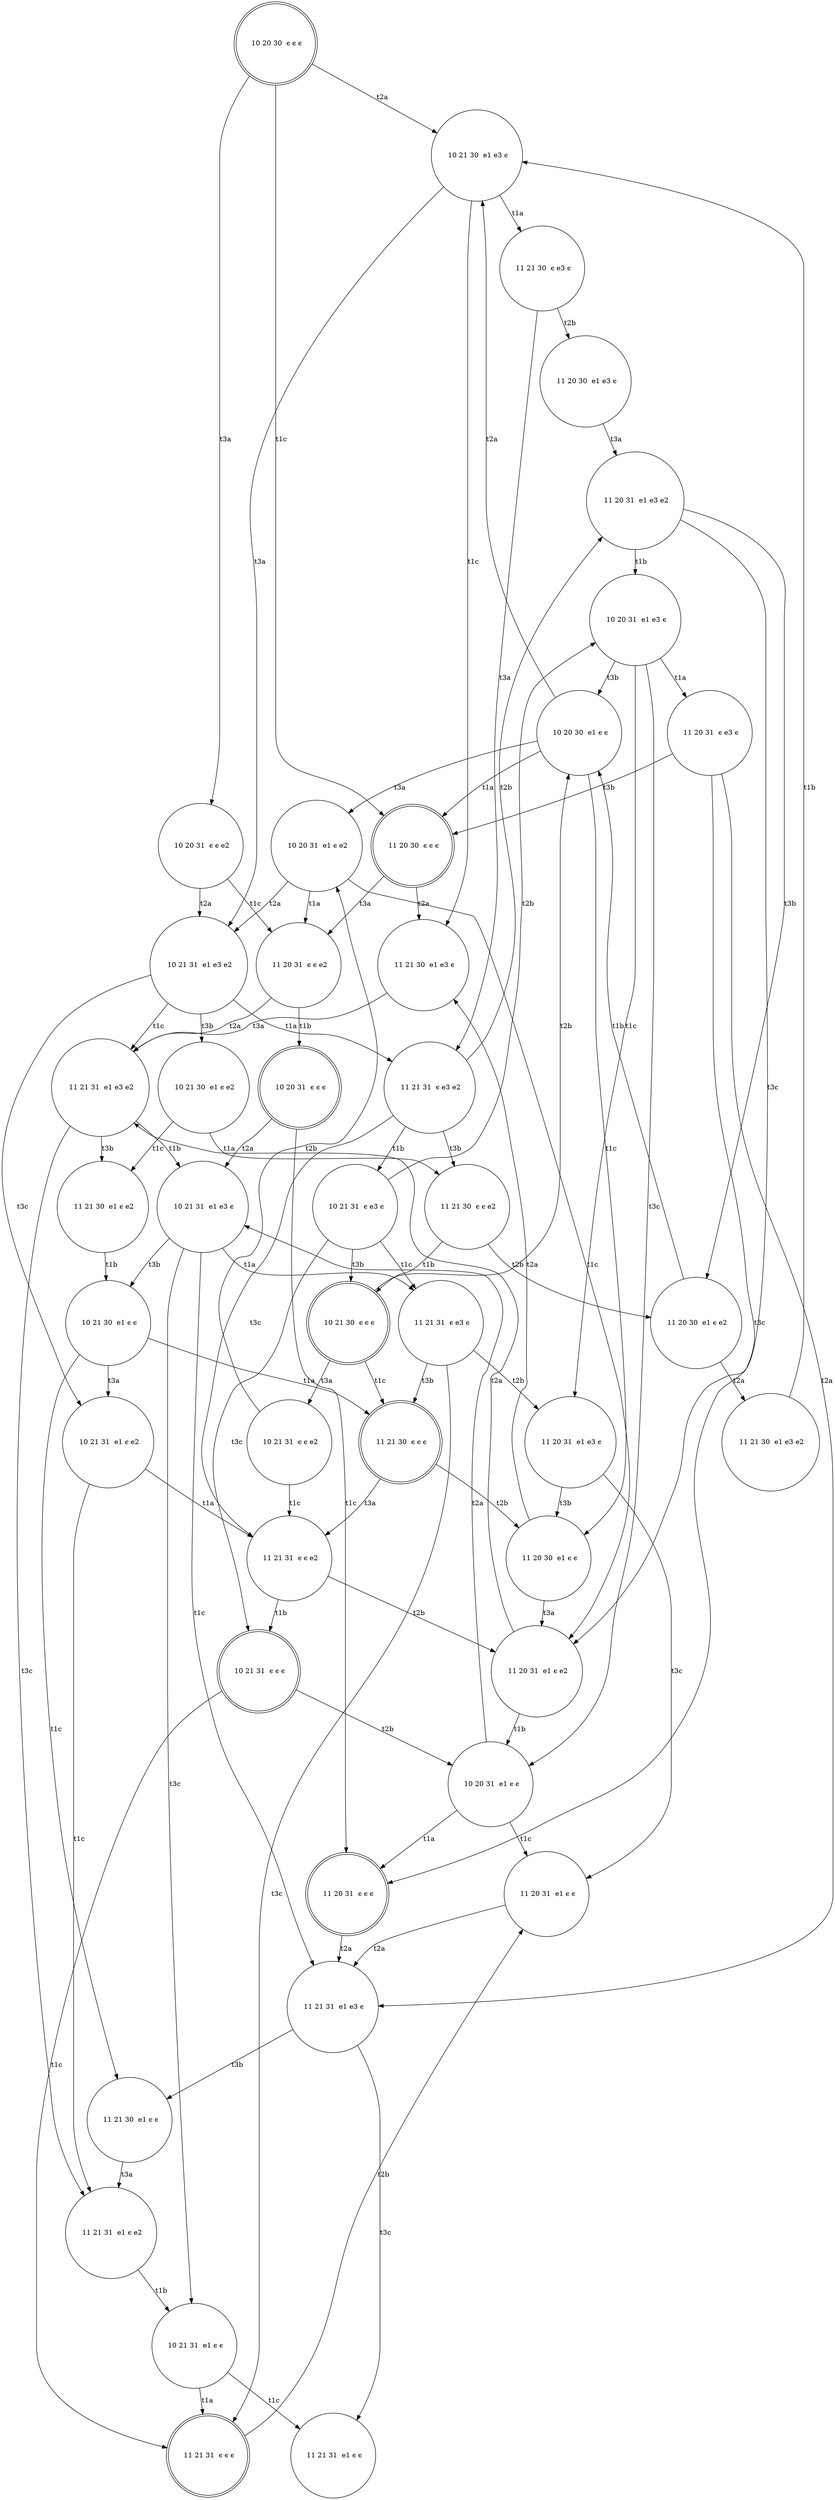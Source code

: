 digraph rete3_BS {
	" 10 20 30  ϵ ϵ ϵ" [shape=doublecircle]
	" 11 20 30  ϵ ϵ ϵ" [shape=doublecircle]
	" 10 20 30  ϵ ϵ ϵ" -> " 11 20 30  ϵ ϵ ϵ" [label=t1c]
	" 11 21 30  e1 e3 ϵ" [shape=circle]
	" 11 20 30  ϵ ϵ ϵ" -> " 11 21 30  e1 e3 ϵ" [label=t2a]
	" 11 21 31  e1 e3 e2" [shape=circle]
	" 11 21 30  e1 e3 ϵ" -> " 11 21 31  e1 e3 e2" [label=t3a]
	" 10 21 31  e1 e3 ϵ" [shape=circle]
	" 11 21 31  e1 e3 e2" -> " 10 21 31  e1 e3 ϵ" [label=t1b]
	" 11 21 31  ϵ e3 ϵ" [shape=circle]
	" 10 21 31  e1 e3 ϵ" -> " 11 21 31  ϵ e3 ϵ" [label=t1a]
	" 11 20 31  e1 e3 ϵ" [shape=circle]
	" 11 21 31  ϵ e3 ϵ" -> " 11 20 31  e1 e3 ϵ" [label=t2b]
	" 11 20 30  e1 ϵ ϵ" [shape=circle]
	" 11 20 31  e1 e3 ϵ" -> " 11 20 30  e1 ϵ ϵ" [label=t3b]
	" 11 20 30  e1 ϵ ϵ" -> " 11 21 30  e1 e3 ϵ" [label=t2a]
	" 11 20 31  e1 ϵ e2" [shape=circle]
	" 11 20 30  e1 ϵ ϵ" -> " 11 20 31  e1 ϵ e2" [label=t3a]
	" 10 20 31  e1 ϵ ϵ" [shape=circle]
	" 11 20 31  e1 ϵ e2" -> " 10 20 31  e1 ϵ ϵ" [label=t1b]
	" 11 20 31  ϵ ϵ ϵ" [shape=doublecircle]
	" 10 20 31  e1 ϵ ϵ" -> " 11 20 31  ϵ ϵ ϵ" [label=t1a]
	" 11 21 31  e1 e3 ϵ" [shape=circle]
	" 11 20 31  ϵ ϵ ϵ" -> " 11 21 31  e1 e3 ϵ" [label=t2a]
	" 11 21 30  e1 ϵ ϵ" [shape=circle]
	" 11 21 31  e1 e3 ϵ" -> " 11 21 30  e1 ϵ ϵ" [label=t3b]
	" 11 21 31  e1 ϵ e2" [shape=circle]
	" 11 21 30  e1 ϵ ϵ" -> " 11 21 31  e1 ϵ e2" [label=t3a]
	" 10 21 31  e1 ϵ ϵ" [shape=circle]
	" 11 21 31  e1 ϵ e2" -> " 10 21 31  e1 ϵ ϵ" [label=t1b]
	" 11 21 31  ϵ ϵ ϵ" [shape=doublecircle]
	" 10 21 31  e1 ϵ ϵ" -> " 11 21 31  ϵ ϵ ϵ" [label=t1a]
	" 11 20 31  e1 ϵ ϵ" [shape=circle]
	" 11 21 31  ϵ ϵ ϵ" -> " 11 20 31  e1 ϵ ϵ" [label=t2b]
	" 11 20 31  e1 ϵ ϵ" -> " 11 21 31  e1 e3 ϵ" [label=t2a]
	" 11 21 31  e1 ϵ ϵ" [shape=circle]
	" 10 21 31  e1 ϵ ϵ" -> " 11 21 31  e1 ϵ ϵ" [label=t1c]
	" 11 21 31  e1 e3 ϵ" -> " 11 21 31  e1 ϵ ϵ" [label=t3c]
	" 10 20 31  e1 ϵ ϵ" -> " 11 20 31  e1 ϵ ϵ" [label=t1c]
	" 10 20 31  e1 ϵ ϵ" -> " 10 21 31  e1 e3 ϵ" [label=t2a]
	" 11 20 31  e1 ϵ e2" -> " 11 21 31  e1 e3 e2" [label=t2a]
	" 11 20 31  e1 e3 ϵ" -> " 11 20 31  e1 ϵ ϵ" [label=t3c]
	" 11 21 30  ϵ ϵ ϵ" [shape=doublecircle]
	" 11 21 31  ϵ e3 ϵ" -> " 11 21 30  ϵ ϵ ϵ" [label=t3b]
	" 11 21 30  ϵ ϵ ϵ" -> " 11 20 30  e1 ϵ ϵ" [label=t2b]
	" 11 21 31  ϵ ϵ e2" [shape=circle]
	" 11 21 30  ϵ ϵ ϵ" -> " 11 21 31  ϵ ϵ e2" [label=t3a]
	" 10 21 31  ϵ ϵ ϵ" [shape=doublecircle]
	" 11 21 31  ϵ ϵ e2" -> " 10 21 31  ϵ ϵ ϵ" [label=t1b]
	" 10 21 31  ϵ ϵ ϵ" -> " 11 21 31  ϵ ϵ ϵ" [label=t1c]
	" 10 21 31  ϵ ϵ ϵ" -> " 10 20 31  e1 ϵ ϵ" [label=t2b]
	" 11 21 31  ϵ ϵ e2" -> " 11 20 31  e1 ϵ e2" [label=t2b]
	" 11 21 31  ϵ e3 ϵ" -> " 11 21 31  ϵ ϵ ϵ" [label=t3c]
	" 10 21 31  e1 e3 ϵ" -> " 11 21 31  e1 e3 ϵ" [label=t1c]
	" 10 21 30  e1 ϵ ϵ" [shape=circle]
	" 10 21 31  e1 e3 ϵ" -> " 10 21 30  e1 ϵ ϵ" [label=t3b]
	" 10 21 30  e1 ϵ ϵ" -> " 11 21 30  ϵ ϵ ϵ" [label=t1a]
	" 10 21 30  e1 ϵ ϵ" -> " 11 21 30  e1 ϵ ϵ" [label=t1c]
	" 10 21 31  e1 ϵ e2" [shape=circle]
	" 10 21 30  e1 ϵ ϵ" -> " 10 21 31  e1 ϵ e2" [label=t3a]
	" 10 21 31  e1 ϵ e2" -> " 11 21 31  ϵ ϵ e2" [label=t1a]
	" 10 21 31  e1 ϵ e2" -> " 11 21 31  e1 ϵ e2" [label=t1c]
	" 10 21 31  e1 e3 ϵ" -> " 10 21 31  e1 ϵ ϵ" [label=t3c]
	" 11 21 30  e1 ϵ e2" [shape=circle]
	" 11 21 31  e1 e3 e2" -> " 11 21 30  e1 ϵ e2" [label=t3b]
	" 11 21 30  e1 ϵ e2" -> " 10 21 30  e1 ϵ ϵ" [label=t1b]
	" 11 21 31  e1 e3 e2" -> " 11 21 31  e1 ϵ e2" [label=t3c]
	" 11 20 31  ϵ ϵ e2" [shape=circle]
	" 11 20 30  ϵ ϵ ϵ" -> " 11 20 31  ϵ ϵ e2" [label=t3a]
	" 10 20 31  ϵ ϵ ϵ" [shape=doublecircle]
	" 11 20 31  ϵ ϵ e2" -> " 10 20 31  ϵ ϵ ϵ" [label=t1b]
	" 10 20 31  ϵ ϵ ϵ" -> " 11 20 31  ϵ ϵ ϵ" [label=t1c]
	" 10 20 31  ϵ ϵ ϵ" -> " 10 21 31  e1 e3 ϵ" [label=t2a]
	" 11 20 31  ϵ ϵ e2" -> " 11 21 31  e1 e3 e2" [label=t2a]
	" 10 21 30  e1 e3 ϵ" [shape=circle]
	" 10 20 30  ϵ ϵ ϵ" -> " 10 21 30  e1 e3 ϵ" [label=t2a]
	" 11 21 30  ϵ e3 ϵ" [shape=circle]
	" 10 21 30  e1 e3 ϵ" -> " 11 21 30  ϵ e3 ϵ" [label=t1a]
	" 11 20 30  e1 e3 ϵ" [shape=circle]
	" 11 21 30  ϵ e3 ϵ" -> " 11 20 30  e1 e3 ϵ" [label=t2b]
	" 11 20 31  e1 e3 e2" [shape=circle]
	" 11 20 30  e1 e3 ϵ" -> " 11 20 31  e1 e3 e2" [label=t3a]
	" 10 20 31  e1 e3 ϵ" [shape=circle]
	" 11 20 31  e1 e3 e2" -> " 10 20 31  e1 e3 ϵ" [label=t1b]
	" 11 20 31  ϵ e3 ϵ" [shape=circle]
	" 10 20 31  e1 e3 ϵ" -> " 11 20 31  ϵ e3 ϵ" [label=t1a]
	" 11 20 31  ϵ e3 ϵ" -> " 11 21 31  e1 e3 ϵ" [label=t2a]
	" 11 20 31  ϵ e3 ϵ" -> " 11 20 30  ϵ ϵ ϵ" [label=t3b]
	" 11 20 31  ϵ e3 ϵ" -> " 11 20 31  ϵ ϵ ϵ" [label=t3c]
	" 10 20 31  e1 e3 ϵ" -> " 11 20 31  e1 e3 ϵ" [label=t1c]
	" 10 20 30  e1 ϵ ϵ" [shape=circle]
	" 10 20 31  e1 e3 ϵ" -> " 10 20 30  e1 ϵ ϵ" [label=t3b]
	" 10 20 30  e1 ϵ ϵ" -> " 11 20 30  ϵ ϵ ϵ" [label=t1a]
	" 10 20 30  e1 ϵ ϵ" -> " 11 20 30  e1 ϵ ϵ" [label=t1c]
	" 10 20 30  e1 ϵ ϵ" -> " 10 21 30  e1 e3 ϵ" [label=t2a]
	" 10 20 31  e1 ϵ e2" [shape=circle]
	" 10 20 30  e1 ϵ ϵ" -> " 10 20 31  e1 ϵ e2" [label=t3a]
	" 10 20 31  e1 ϵ e2" -> " 11 20 31  ϵ ϵ e2" [label=t1a]
	" 10 20 31  e1 ϵ e2" -> " 11 20 31  e1 ϵ e2" [label=t1c]
	" 10 21 31  e1 e3 e2" [shape=circle]
	" 10 20 31  e1 ϵ e2" -> " 10 21 31  e1 e3 e2" [label=t2a]
	" 11 21 31  ϵ e3 e2" [shape=circle]
	" 10 21 31  e1 e3 e2" -> " 11 21 31  ϵ e3 e2" [label=t1a]
	" 10 21 31  ϵ e3 ϵ" [shape=circle]
	" 11 21 31  ϵ e3 e2" -> " 10 21 31  ϵ e3 ϵ" [label=t1b]
	" 10 21 31  ϵ e3 ϵ" -> " 11 21 31  ϵ e3 ϵ" [label=t1c]
	" 10 21 31  ϵ e3 ϵ" -> " 10 20 31  e1 e3 ϵ" [label=t2b]
	" 10 21 30  ϵ ϵ ϵ" [shape=doublecircle]
	" 10 21 31  ϵ e3 ϵ" -> " 10 21 30  ϵ ϵ ϵ" [label=t3b]
	" 10 21 30  ϵ ϵ ϵ" -> " 11 21 30  ϵ ϵ ϵ" [label=t1c]
	" 10 21 30  ϵ ϵ ϵ" -> " 10 20 30  e1 ϵ ϵ" [label=t2b]
	" 10 21 31  ϵ ϵ e2" [shape=circle]
	" 10 21 30  ϵ ϵ ϵ" -> " 10 21 31  ϵ ϵ e2" [label=t3a]
	" 10 21 31  ϵ ϵ e2" -> " 11 21 31  ϵ ϵ e2" [label=t1c]
	" 10 21 31  ϵ ϵ e2" -> " 10 20 31  e1 ϵ e2" [label=t2b]
	" 10 21 31  ϵ e3 ϵ" -> " 10 21 31  ϵ ϵ ϵ" [label=t3c]
	" 11 21 31  ϵ e3 e2" -> " 11 20 31  e1 e3 e2" [label=t2b]
	" 11 21 30  ϵ ϵ e2" [shape=circle]
	" 11 21 31  ϵ e3 e2" -> " 11 21 30  ϵ ϵ e2" [label=t3b]
	" 11 21 30  ϵ ϵ e2" -> " 10 21 30  ϵ ϵ ϵ" [label=t1b]
	" 11 20 30  e1 ϵ e2" [shape=circle]
	" 11 21 30  ϵ ϵ e2" -> " 11 20 30  e1 ϵ e2" [label=t2b]
	" 11 20 30  e1 ϵ e2" -> " 10 20 30  e1 ϵ ϵ" [label=t1b]
	" 11 21 30  e1 e3 e2" [shape=circle]
	" 11 20 30  e1 ϵ e2" -> " 11 21 30  e1 e3 e2" [label=t2a]
	" 11 21 30  e1 e3 e2" -> " 10 21 30  e1 e3 ϵ" [label=t1b]
	" 11 21 31  ϵ e3 e2" -> " 11 21 31  ϵ ϵ e2" [label=t3c]
	" 10 21 31  e1 e3 e2" -> " 11 21 31  e1 e3 e2" [label=t1c]
	" 10 21 30  e1 ϵ e2" [shape=circle]
	" 10 21 31  e1 e3 e2" -> " 10 21 30  e1 ϵ e2" [label=t3b]
	" 10 21 30  e1 ϵ e2" -> " 11 21 30  ϵ ϵ e2" [label=t1a]
	" 10 21 30  e1 ϵ e2" -> " 11 21 30  e1 ϵ e2" [label=t1c]
	" 10 21 31  e1 e3 e2" -> " 10 21 31  e1 ϵ e2" [label=t3c]
	" 10 20 31  e1 e3 ϵ" -> " 10 20 31  e1 ϵ ϵ" [label=t3c]
	" 11 20 31  e1 e3 e2" -> " 11 20 30  e1 ϵ e2" [label=t3b]
	" 11 20 31  e1 e3 e2" -> " 11 20 31  e1 ϵ e2" [label=t3c]
	" 11 21 30  ϵ e3 ϵ" -> " 11 21 31  ϵ e3 e2" [label=t3a]
	" 10 21 30  e1 e3 ϵ" -> " 11 21 30  e1 e3 ϵ" [label=t1c]
	" 10 21 30  e1 e3 ϵ" -> " 10 21 31  e1 e3 e2" [label=t3a]
	" 10 20 31  ϵ ϵ e2" [shape=circle]
	" 10 20 30  ϵ ϵ ϵ" -> " 10 20 31  ϵ ϵ e2" [label=t3a]
	" 10 20 31  ϵ ϵ e2" -> " 11 20 31  ϵ ϵ e2" [label=t1c]
	" 10 20 31  ϵ ϵ e2" -> " 10 21 31  e1 e3 e2" [label=t2a]
}
